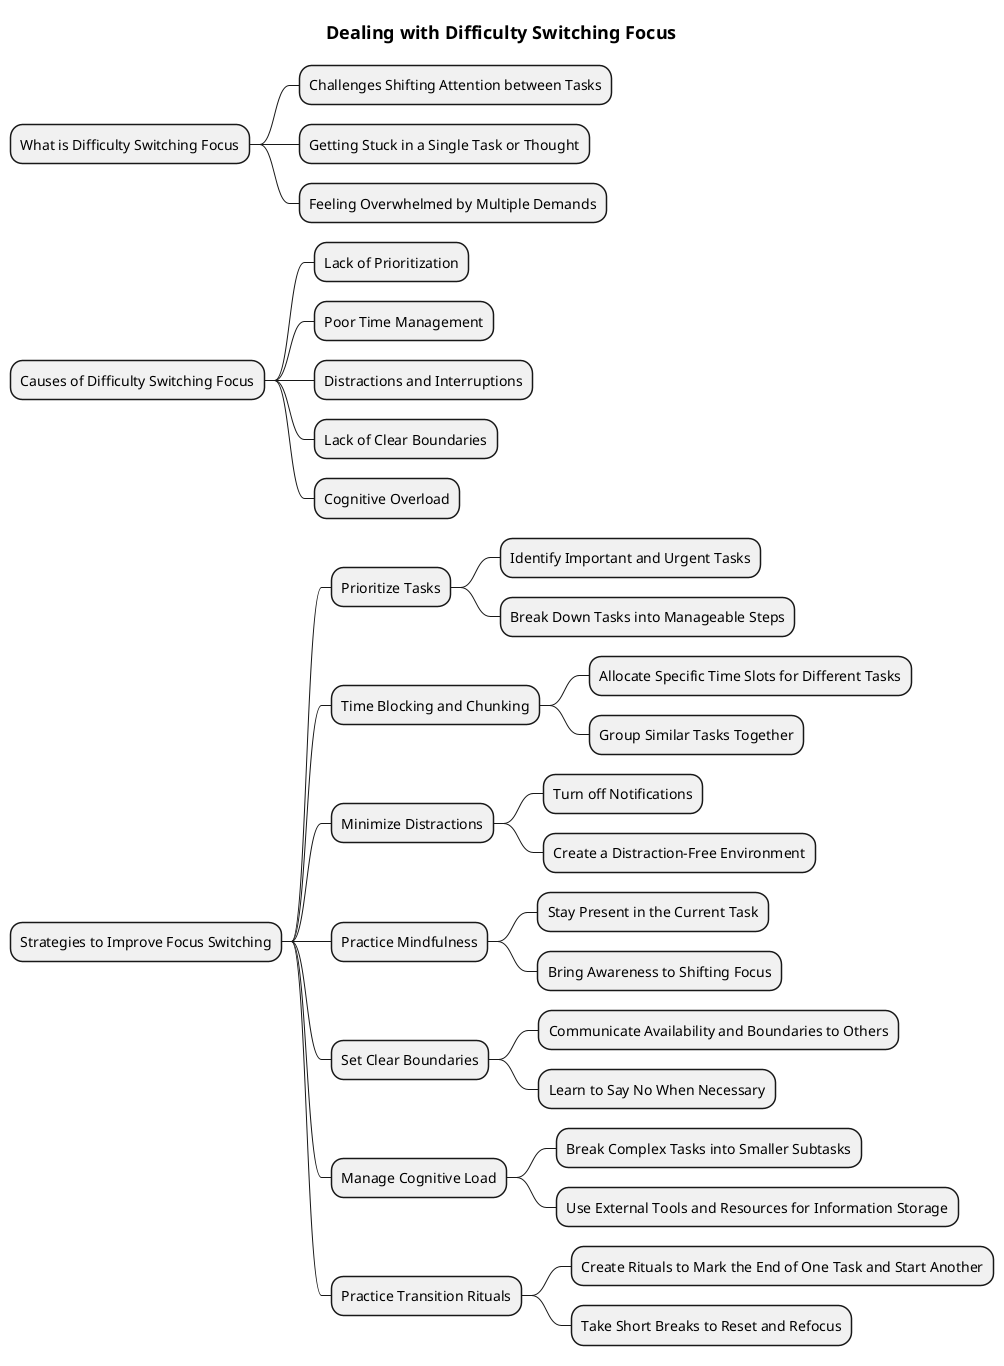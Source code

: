 @startmindmap
title = Dealing with Difficulty Switching Focus

* What is Difficulty Switching Focus
** Challenges Shifting Attention between Tasks
** Getting Stuck in a Single Task or Thought
** Feeling Overwhelmed by Multiple Demands

* Causes of Difficulty Switching Focus
** Lack of Prioritization
** Poor Time Management
** Distractions and Interruptions
** Lack of Clear Boundaries
** Cognitive Overload

* Strategies to Improve Focus Switching
** Prioritize Tasks
*** Identify Important and Urgent Tasks
*** Break Down Tasks into Manageable Steps
** Time Blocking and Chunking
*** Allocate Specific Time Slots for Different Tasks
*** Group Similar Tasks Together
** Minimize Distractions
*** Turn off Notifications
*** Create a Distraction-Free Environment
** Practice Mindfulness
*** Stay Present in the Current Task
*** Bring Awareness to Shifting Focus
** Set Clear Boundaries
*** Communicate Availability and Boundaries to Others
*** Learn to Say No When Necessary
** Manage Cognitive Load
*** Break Complex Tasks into Smaller Subtasks
*** Use External Tools and Resources for Information Storage
** Practice Transition Rituals
*** Create Rituals to Mark the End of One Task and Start Another
*** Take Short Breaks to Reset and Refocus

@endmindmap
